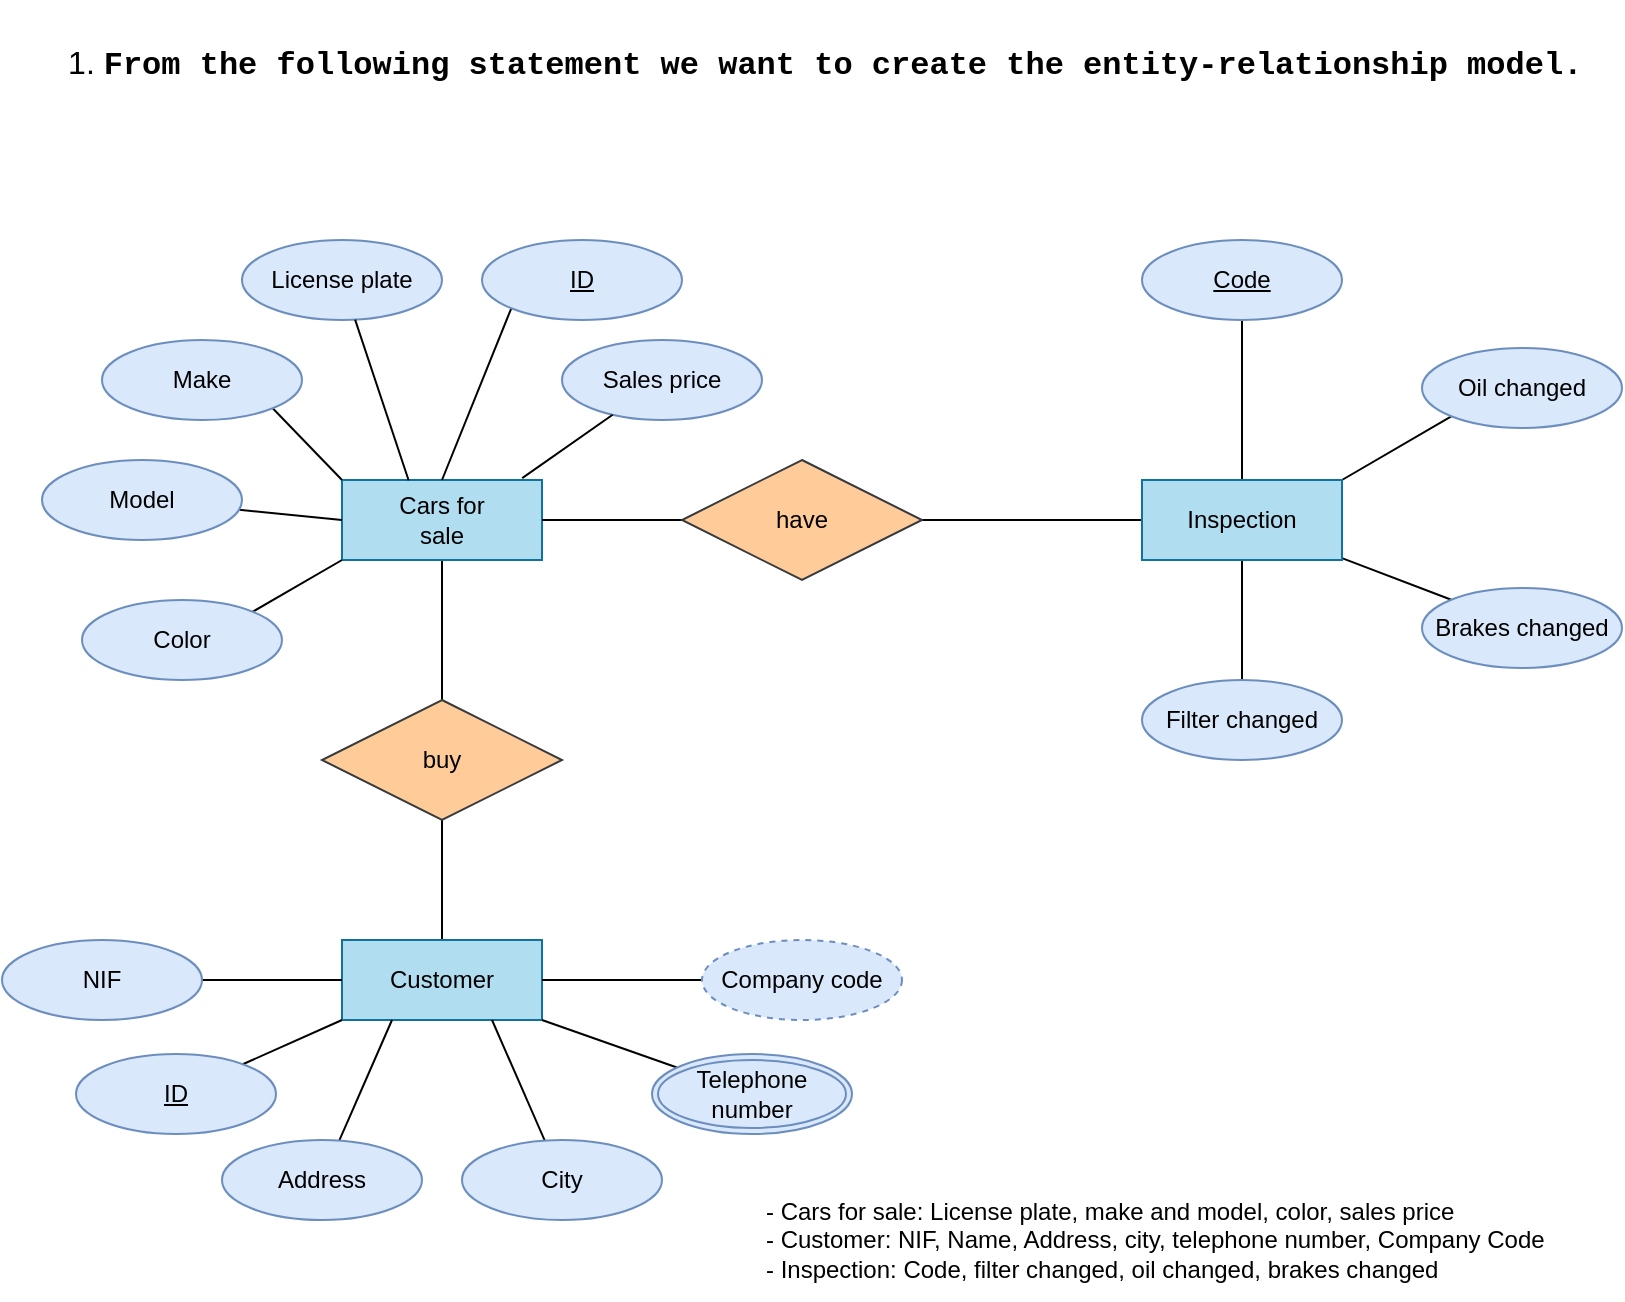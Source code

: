 <mxfile version="22.0.8" type="github">
  <diagram name="Página-1" id="hOz0y4QhQ0DrfAI9c5rI">
    <mxGraphModel dx="1509" dy="809" grid="0" gridSize="10" guides="1" tooltips="1" connect="1" arrows="1" fold="1" page="1" pageScale="1" pageWidth="980" pageHeight="690" math="0" shadow="0">
      <root>
        <mxCell id="0" />
        <mxCell id="1" parent="0" />
        <mxCell id="8G3ovAPAKefyyYRGQoT6-3" value="&lt;ol style=&quot;font-size: medium; text-align: start;&quot;&gt;&lt;li&gt;&lt;p style=&quot;margin-bottom: 0.56cm; direction: ltr; line-height: 1.5px; background: transparent;&quot;&gt;&lt;font face=&quot;Courier New&quot; style=&quot;font-size: 12pt;&quot;&gt;&lt;b style=&quot;&quot;&gt;From the following statement we want to create the entity-relationship model.&lt;/b&gt;&lt;/font&gt;&lt;/p&gt;&lt;/li&gt;&lt;/ol&gt;" style="text;html=1;align=center;verticalAlign=middle;resizable=0;points=[];autosize=1;strokeColor=none;fillColor=none;" vertex="1" parent="1">
          <mxGeometry x="90" width="800" height="60" as="geometry" />
        </mxCell>
        <mxCell id="8G3ovAPAKefyyYRGQoT6-5" value="- Cars for sale: License plate, make and model, color, sales price&lt;br&gt;- Customer: NIF, Name, Address, city, telephone number, Company Code&lt;br&gt;- Inspection: Code, filter changed, oil changed, brakes changed" style="text;html=1;align=left;verticalAlign=middle;resizable=0;points=[];autosize=1;strokeColor=none;fillColor=none;" vertex="1" parent="1">
          <mxGeometry x="470" y="590" width="410" height="60" as="geometry" />
        </mxCell>
        <mxCell id="8G3ovAPAKefyyYRGQoT6-17" value="" style="rounded=0;orthogonalLoop=1;jettySize=auto;html=1;endArrow=none;endFill=0;" edge="1" parent="1" source="8G3ovAPAKefyyYRGQoT6-6" target="8G3ovAPAKefyyYRGQoT6-15">
          <mxGeometry relative="1" as="geometry" />
        </mxCell>
        <mxCell id="8G3ovAPAKefyyYRGQoT6-6" value="Cars for&lt;br&gt;sale" style="whiteSpace=wrap;html=1;align=center;fillColor=#b1ddf0;strokeColor=#10739e;" vertex="1" parent="1">
          <mxGeometry x="260" y="240" width="100" height="40" as="geometry" />
        </mxCell>
        <mxCell id="8G3ovAPAKefyyYRGQoT6-23" style="rounded=0;orthogonalLoop=1;jettySize=auto;html=1;exitX=1;exitY=1;exitDx=0;exitDy=0;entryX=0;entryY=0;entryDx=0;entryDy=0;endArrow=none;endFill=0;" edge="1" parent="1" source="8G3ovAPAKefyyYRGQoT6-8" target="8G3ovAPAKefyyYRGQoT6-6">
          <mxGeometry relative="1" as="geometry" />
        </mxCell>
        <mxCell id="8G3ovAPAKefyyYRGQoT6-8" value="Make" style="ellipse;whiteSpace=wrap;html=1;align=center;fillColor=#dae8fc;strokeColor=#6c8ebf;" vertex="1" parent="1">
          <mxGeometry x="140" y="170" width="100" height="40" as="geometry" />
        </mxCell>
        <mxCell id="8G3ovAPAKefyyYRGQoT6-22" style="rounded=0;orthogonalLoop=1;jettySize=auto;html=1;entryX=0;entryY=0.5;entryDx=0;entryDy=0;endArrow=none;endFill=0;" edge="1" parent="1" source="8G3ovAPAKefyyYRGQoT6-9" target="8G3ovAPAKefyyYRGQoT6-6">
          <mxGeometry relative="1" as="geometry" />
        </mxCell>
        <mxCell id="8G3ovAPAKefyyYRGQoT6-9" value="Model" style="ellipse;whiteSpace=wrap;html=1;align=center;fillColor=#dae8fc;strokeColor=#6c8ebf;" vertex="1" parent="1">
          <mxGeometry x="110" y="230" width="100" height="40" as="geometry" />
        </mxCell>
        <mxCell id="8G3ovAPAKefyyYRGQoT6-20" style="rounded=0;orthogonalLoop=1;jettySize=auto;html=1;exitX=1;exitY=0;exitDx=0;exitDy=0;entryX=0;entryY=1;entryDx=0;entryDy=0;endArrow=none;endFill=0;" edge="1" parent="1" source="8G3ovAPAKefyyYRGQoT6-10" target="8G3ovAPAKefyyYRGQoT6-6">
          <mxGeometry relative="1" as="geometry" />
        </mxCell>
        <mxCell id="8G3ovAPAKefyyYRGQoT6-10" value="Color" style="ellipse;whiteSpace=wrap;html=1;align=center;fillColor=#dae8fc;strokeColor=#6c8ebf;" vertex="1" parent="1">
          <mxGeometry x="130" y="300" width="100" height="40" as="geometry" />
        </mxCell>
        <mxCell id="8G3ovAPAKefyyYRGQoT6-12" value="Sales price" style="ellipse;whiteSpace=wrap;html=1;align=center;fillColor=#dae8fc;strokeColor=#6c8ebf;" vertex="1" parent="1">
          <mxGeometry x="370" y="170" width="100" height="40" as="geometry" />
        </mxCell>
        <mxCell id="8G3ovAPAKefyyYRGQoT6-46" value="" style="rounded=0;orthogonalLoop=1;jettySize=auto;html=1;endArrow=none;endFill=0;" edge="1" parent="1" source="8G3ovAPAKefyyYRGQoT6-13" target="8G3ovAPAKefyyYRGQoT6-6">
          <mxGeometry relative="1" as="geometry" />
        </mxCell>
        <mxCell id="8G3ovAPAKefyyYRGQoT6-47" value="" style="rounded=0;orthogonalLoop=1;jettySize=auto;html=1;endArrow=none;endFill=0;" edge="1" parent="1" source="8G3ovAPAKefyyYRGQoT6-13" target="8G3ovAPAKefyyYRGQoT6-14">
          <mxGeometry relative="1" as="geometry" />
        </mxCell>
        <mxCell id="8G3ovAPAKefyyYRGQoT6-13" value="have" style="shape=rhombus;perimeter=rhombusPerimeter;whiteSpace=wrap;html=1;align=center;fillColor=#ffcc99;strokeColor=#36393d;" vertex="1" parent="1">
          <mxGeometry x="430" y="230" width="120" height="60" as="geometry" />
        </mxCell>
        <mxCell id="8G3ovAPAKefyyYRGQoT6-52" value="" style="rounded=0;orthogonalLoop=1;jettySize=auto;html=1;endArrow=none;endFill=0;" edge="1" parent="1" source="8G3ovAPAKefyyYRGQoT6-14" target="8G3ovAPAKefyyYRGQoT6-49">
          <mxGeometry relative="1" as="geometry" />
        </mxCell>
        <mxCell id="8G3ovAPAKefyyYRGQoT6-53" value="" style="rounded=0;orthogonalLoop=1;jettySize=auto;html=1;endArrow=none;endFill=0;" edge="1" parent="1" source="8G3ovAPAKefyyYRGQoT6-14" target="8G3ovAPAKefyyYRGQoT6-48">
          <mxGeometry relative="1" as="geometry" />
        </mxCell>
        <mxCell id="8G3ovAPAKefyyYRGQoT6-54" style="rounded=0;orthogonalLoop=1;jettySize=auto;html=1;entryX=0;entryY=1;entryDx=0;entryDy=0;endArrow=none;endFill=0;exitX=1;exitY=0;exitDx=0;exitDy=0;" edge="1" parent="1" source="8G3ovAPAKefyyYRGQoT6-14" target="8G3ovAPAKefyyYRGQoT6-50">
          <mxGeometry relative="1" as="geometry" />
        </mxCell>
        <mxCell id="8G3ovAPAKefyyYRGQoT6-55" style="rounded=0;orthogonalLoop=1;jettySize=auto;html=1;entryX=0;entryY=0;entryDx=0;entryDy=0;endArrow=none;endFill=0;" edge="1" parent="1" source="8G3ovAPAKefyyYRGQoT6-14" target="8G3ovAPAKefyyYRGQoT6-51">
          <mxGeometry relative="1" as="geometry" />
        </mxCell>
        <mxCell id="8G3ovAPAKefyyYRGQoT6-14" value="Inspection" style="whiteSpace=wrap;html=1;align=center;fillColor=#b1ddf0;strokeColor=#10739e;" vertex="1" parent="1">
          <mxGeometry x="660" y="240" width="100" height="40" as="geometry" />
        </mxCell>
        <mxCell id="8G3ovAPAKefyyYRGQoT6-18" value="" style="rounded=0;orthogonalLoop=1;jettySize=auto;html=1;endArrow=none;endFill=0;" edge="1" parent="1" source="8G3ovAPAKefyyYRGQoT6-15" target="8G3ovAPAKefyyYRGQoT6-16">
          <mxGeometry relative="1" as="geometry" />
        </mxCell>
        <mxCell id="8G3ovAPAKefyyYRGQoT6-15" value="buy" style="shape=rhombus;perimeter=rhombusPerimeter;whiteSpace=wrap;html=1;align=center;fillColor=#ffcc99;strokeColor=#36393d;" vertex="1" parent="1">
          <mxGeometry x="250" y="350" width="120" height="60" as="geometry" />
        </mxCell>
        <mxCell id="8G3ovAPAKefyyYRGQoT6-16" value="Customer" style="whiteSpace=wrap;html=1;align=center;fillColor=#b1ddf0;strokeColor=#10739e;" vertex="1" parent="1">
          <mxGeometry x="260" y="470" width="100" height="40" as="geometry" />
        </mxCell>
        <mxCell id="8G3ovAPAKefyyYRGQoT6-24" value="License plate" style="ellipse;whiteSpace=wrap;html=1;align=center;fillColor=#dae8fc;strokeColor=#6c8ebf;" vertex="1" parent="1">
          <mxGeometry x="210" y="120" width="100" height="40" as="geometry" />
        </mxCell>
        <mxCell id="8G3ovAPAKefyyYRGQoT6-28" style="rounded=0;orthogonalLoop=1;jettySize=auto;html=1;exitX=0;exitY=1;exitDx=0;exitDy=0;entryX=0.5;entryY=0;entryDx=0;entryDy=0;endArrow=none;endFill=0;" edge="1" parent="1" source="8G3ovAPAKefyyYRGQoT6-26" target="8G3ovAPAKefyyYRGQoT6-6">
          <mxGeometry relative="1" as="geometry" />
        </mxCell>
        <mxCell id="8G3ovAPAKefyyYRGQoT6-26" value="ID" style="ellipse;whiteSpace=wrap;html=1;align=center;fontStyle=4;fillColor=#dae8fc;strokeColor=#6c8ebf;" vertex="1" parent="1">
          <mxGeometry x="330" y="120" width="100" height="40" as="geometry" />
        </mxCell>
        <mxCell id="8G3ovAPAKefyyYRGQoT6-27" style="rounded=0;orthogonalLoop=1;jettySize=auto;html=1;entryX=0.333;entryY=0.003;entryDx=0;entryDy=0;entryPerimeter=0;endArrow=none;endFill=0;" edge="1" parent="1" source="8G3ovAPAKefyyYRGQoT6-24" target="8G3ovAPAKefyyYRGQoT6-6">
          <mxGeometry relative="1" as="geometry" />
        </mxCell>
        <mxCell id="8G3ovAPAKefyyYRGQoT6-29" style="rounded=0;orthogonalLoop=1;jettySize=auto;html=1;entryX=0.901;entryY=-0.024;entryDx=0;entryDy=0;entryPerimeter=0;endArrow=none;endFill=0;" edge="1" parent="1" source="8G3ovAPAKefyyYRGQoT6-12" target="8G3ovAPAKefyyYRGQoT6-6">
          <mxGeometry relative="1" as="geometry" />
        </mxCell>
        <mxCell id="8G3ovAPAKefyyYRGQoT6-43" value="" style="rounded=0;orthogonalLoop=1;jettySize=auto;html=1;endArrow=none;endFill=0;" edge="1" parent="1" source="8G3ovAPAKefyyYRGQoT6-30" target="8G3ovAPAKefyyYRGQoT6-16">
          <mxGeometry relative="1" as="geometry" />
        </mxCell>
        <mxCell id="8G3ovAPAKefyyYRGQoT6-30" value="NIF" style="ellipse;whiteSpace=wrap;html=1;align=center;fillColor=#dae8fc;strokeColor=#6c8ebf;" vertex="1" parent="1">
          <mxGeometry x="90" y="470" width="100" height="40" as="geometry" />
        </mxCell>
        <mxCell id="8G3ovAPAKefyyYRGQoT6-42" style="rounded=0;orthogonalLoop=1;jettySize=auto;html=1;entryX=0;entryY=1;entryDx=0;entryDy=0;endArrow=none;endFill=0;" edge="1" parent="1" source="8G3ovAPAKefyyYRGQoT6-31" target="8G3ovAPAKefyyYRGQoT6-16">
          <mxGeometry relative="1" as="geometry" />
        </mxCell>
        <mxCell id="8G3ovAPAKefyyYRGQoT6-31" value="ID" style="ellipse;whiteSpace=wrap;html=1;align=center;fontStyle=4;fillColor=#dae8fc;strokeColor=#6c8ebf;" vertex="1" parent="1">
          <mxGeometry x="127" y="527" width="100" height="40" as="geometry" />
        </mxCell>
        <mxCell id="8G3ovAPAKefyyYRGQoT6-41" style="rounded=0;orthogonalLoop=1;jettySize=auto;html=1;entryX=0.25;entryY=1;entryDx=0;entryDy=0;endArrow=none;endFill=0;" edge="1" parent="1" source="8G3ovAPAKefyyYRGQoT6-32" target="8G3ovAPAKefyyYRGQoT6-16">
          <mxGeometry relative="1" as="geometry" />
        </mxCell>
        <mxCell id="8G3ovAPAKefyyYRGQoT6-32" value="Address" style="ellipse;whiteSpace=wrap;html=1;align=center;fillColor=#dae8fc;strokeColor=#6c8ebf;" vertex="1" parent="1">
          <mxGeometry x="200" y="570" width="100" height="40" as="geometry" />
        </mxCell>
        <mxCell id="8G3ovAPAKefyyYRGQoT6-40" style="rounded=0;orthogonalLoop=1;jettySize=auto;html=1;entryX=0.75;entryY=1;entryDx=0;entryDy=0;endArrow=none;endFill=0;" edge="1" parent="1" source="8G3ovAPAKefyyYRGQoT6-33" target="8G3ovAPAKefyyYRGQoT6-16">
          <mxGeometry relative="1" as="geometry" />
        </mxCell>
        <mxCell id="8G3ovAPAKefyyYRGQoT6-33" value="City" style="ellipse;whiteSpace=wrap;html=1;align=center;fillColor=#dae8fc;strokeColor=#6c8ebf;" vertex="1" parent="1">
          <mxGeometry x="320" y="570" width="100" height="40" as="geometry" />
        </mxCell>
        <mxCell id="8G3ovAPAKefyyYRGQoT6-39" style="rounded=0;orthogonalLoop=1;jettySize=auto;html=1;entryX=1;entryY=1;entryDx=0;entryDy=0;endArrow=none;endFill=0;" edge="1" parent="1" source="8G3ovAPAKefyyYRGQoT6-35" target="8G3ovAPAKefyyYRGQoT6-16">
          <mxGeometry relative="1" as="geometry" />
        </mxCell>
        <mxCell id="8G3ovAPAKefyyYRGQoT6-35" value="Telephone number" style="ellipse;shape=doubleEllipse;margin=3;whiteSpace=wrap;html=1;align=center;fillColor=#dae8fc;strokeColor=#6c8ebf;" vertex="1" parent="1">
          <mxGeometry x="415" y="527" width="100" height="40" as="geometry" />
        </mxCell>
        <mxCell id="8G3ovAPAKefyyYRGQoT6-38" value="" style="rounded=0;orthogonalLoop=1;jettySize=auto;html=1;endArrow=none;endFill=0;" edge="1" parent="1" target="8G3ovAPAKefyyYRGQoT6-16">
          <mxGeometry relative="1" as="geometry">
            <mxPoint x="440.0" y="490" as="sourcePoint" />
          </mxGeometry>
        </mxCell>
        <mxCell id="8G3ovAPAKefyyYRGQoT6-48" value="Code" style="ellipse;whiteSpace=wrap;html=1;align=center;fontStyle=4;fillColor=#dae8fc;strokeColor=#6c8ebf;" vertex="1" parent="1">
          <mxGeometry x="660" y="120" width="100" height="40" as="geometry" />
        </mxCell>
        <mxCell id="8G3ovAPAKefyyYRGQoT6-49" value="Filter changed" style="ellipse;whiteSpace=wrap;html=1;align=center;fillColor=#dae8fc;strokeColor=#6c8ebf;" vertex="1" parent="1">
          <mxGeometry x="660" y="340" width="100" height="40" as="geometry" />
        </mxCell>
        <mxCell id="8G3ovAPAKefyyYRGQoT6-50" value="Oil changed" style="ellipse;whiteSpace=wrap;html=1;align=center;fillColor=#dae8fc;strokeColor=#6c8ebf;" vertex="1" parent="1">
          <mxGeometry x="800" y="174" width="100" height="40" as="geometry" />
        </mxCell>
        <mxCell id="8G3ovAPAKefyyYRGQoT6-51" value="Brakes changed" style="ellipse;whiteSpace=wrap;html=1;align=center;fillColor=#dae8fc;strokeColor=#6c8ebf;" vertex="1" parent="1">
          <mxGeometry x="800" y="294" width="100" height="40" as="geometry" />
        </mxCell>
        <mxCell id="8G3ovAPAKefyyYRGQoT6-56" value="Company code" style="ellipse;whiteSpace=wrap;html=1;align=center;dashed=1;fillColor=#dae8fc;strokeColor=#6c8ebf;" vertex="1" parent="1">
          <mxGeometry x="440" y="470" width="100" height="40" as="geometry" />
        </mxCell>
      </root>
    </mxGraphModel>
  </diagram>
</mxfile>
